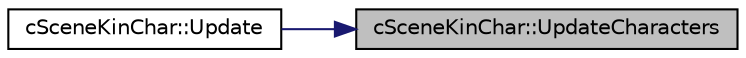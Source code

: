 digraph "cSceneKinChar::UpdateCharacters"
{
 // LATEX_PDF_SIZE
  edge [fontname="Helvetica",fontsize="10",labelfontname="Helvetica",labelfontsize="10"];
  node [fontname="Helvetica",fontsize="10",shape=record];
  rankdir="RL";
  Node1 [label="cSceneKinChar::UpdateCharacters",height=0.2,width=0.4,color="black", fillcolor="grey75", style="filled", fontcolor="black",tooltip=" "];
  Node1 -> Node2 [dir="back",color="midnightblue",fontsize="10",style="solid",fontname="Helvetica"];
  Node2 [label="cSceneKinChar::Update",height=0.2,width=0.4,color="black", fillcolor="white", style="filled",URL="$classc_scene_kin_char.html#a401d574b400f95c41c289804b44309df",tooltip=" "];
}
